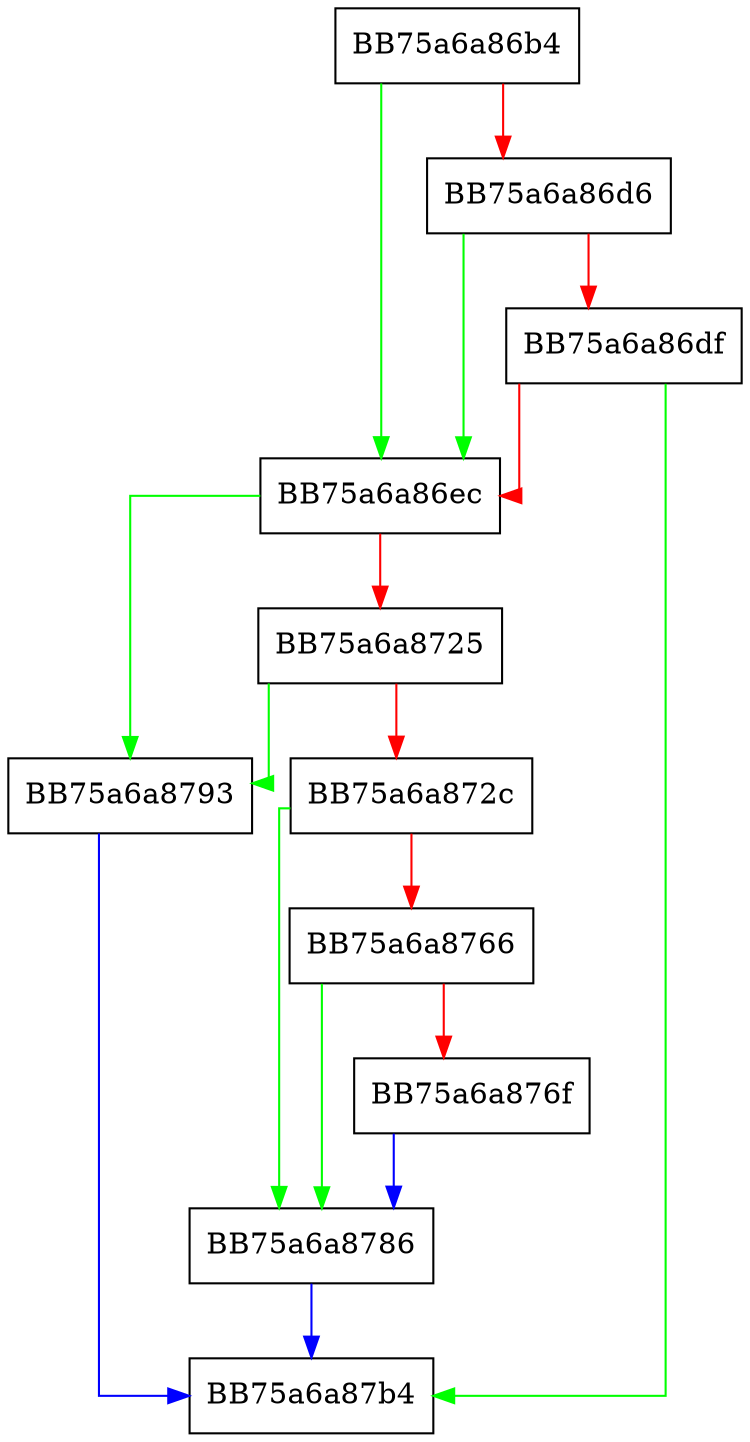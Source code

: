 digraph Remove {
  node [shape="box"];
  graph [splines=ortho];
  BB75a6a86b4 -> BB75a6a86ec [color="green"];
  BB75a6a86b4 -> BB75a6a86d6 [color="red"];
  BB75a6a86d6 -> BB75a6a86ec [color="green"];
  BB75a6a86d6 -> BB75a6a86df [color="red"];
  BB75a6a86df -> BB75a6a87b4 [color="green"];
  BB75a6a86df -> BB75a6a86ec [color="red"];
  BB75a6a86ec -> BB75a6a8793 [color="green"];
  BB75a6a86ec -> BB75a6a8725 [color="red"];
  BB75a6a8725 -> BB75a6a8793 [color="green"];
  BB75a6a8725 -> BB75a6a872c [color="red"];
  BB75a6a872c -> BB75a6a8786 [color="green"];
  BB75a6a872c -> BB75a6a8766 [color="red"];
  BB75a6a8766 -> BB75a6a8786 [color="green"];
  BB75a6a8766 -> BB75a6a876f [color="red"];
  BB75a6a876f -> BB75a6a8786 [color="blue"];
  BB75a6a8786 -> BB75a6a87b4 [color="blue"];
  BB75a6a8793 -> BB75a6a87b4 [color="blue"];
}